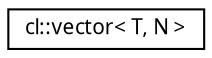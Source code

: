 digraph G
{
  edge [fontname="FreeSans.ttf",fontsize="10",labelfontname="FreeSans.ttf",labelfontsize="10"];
  node [fontname="FreeSans.ttf",fontsize="10",shape=record];
  rankdir=LR;
  Node1 [label="cl::vector\< T, N \>",height=0.2,width=0.4,color="black", fillcolor="white", style="filled",URL="$classcl_1_1vector.html",tooltip="Fixed sized vector implementation that mirroring std::vector functionality."];
}

